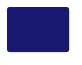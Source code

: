 @startuml

skinparam ClassBackgroundColor #MidnightBlue
skinparam ClassFontColor #MidnightBlue
skinparam ClassBorderColor #MidnightBlue

skinparam ClassStereotypeFontSize 0
skinparam CircledCharacterFontSize 0
skinparam CircledCharacterRadius 0
skinparam ClassBorderThickness 0
skinparam Shadowing false

class Dummy

@enduml